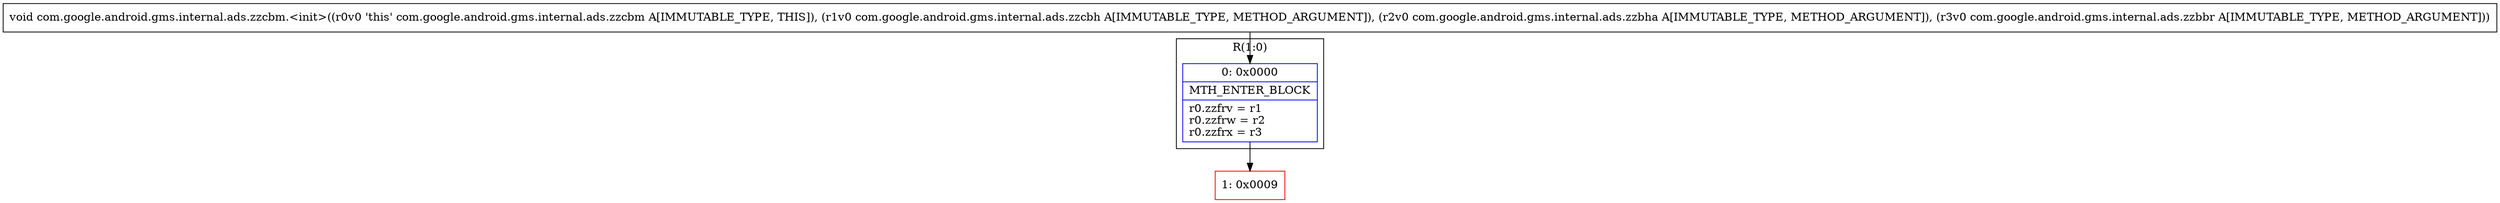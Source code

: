digraph "CFG forcom.google.android.gms.internal.ads.zzcbm.\<init\>(Lcom\/google\/android\/gms\/internal\/ads\/zzcbh;Lcom\/google\/android\/gms\/internal\/ads\/zzbha;Lcom\/google\/android\/gms\/internal\/ads\/zzbbr;)V" {
subgraph cluster_Region_473335737 {
label = "R(1:0)";
node [shape=record,color=blue];
Node_0 [shape=record,label="{0\:\ 0x0000|MTH_ENTER_BLOCK\l|r0.zzfrv = r1\lr0.zzfrw = r2\lr0.zzfrx = r3\l}"];
}
Node_1 [shape=record,color=red,label="{1\:\ 0x0009}"];
MethodNode[shape=record,label="{void com.google.android.gms.internal.ads.zzcbm.\<init\>((r0v0 'this' com.google.android.gms.internal.ads.zzcbm A[IMMUTABLE_TYPE, THIS]), (r1v0 com.google.android.gms.internal.ads.zzcbh A[IMMUTABLE_TYPE, METHOD_ARGUMENT]), (r2v0 com.google.android.gms.internal.ads.zzbha A[IMMUTABLE_TYPE, METHOD_ARGUMENT]), (r3v0 com.google.android.gms.internal.ads.zzbbr A[IMMUTABLE_TYPE, METHOD_ARGUMENT])) }"];
MethodNode -> Node_0;
Node_0 -> Node_1;
}


